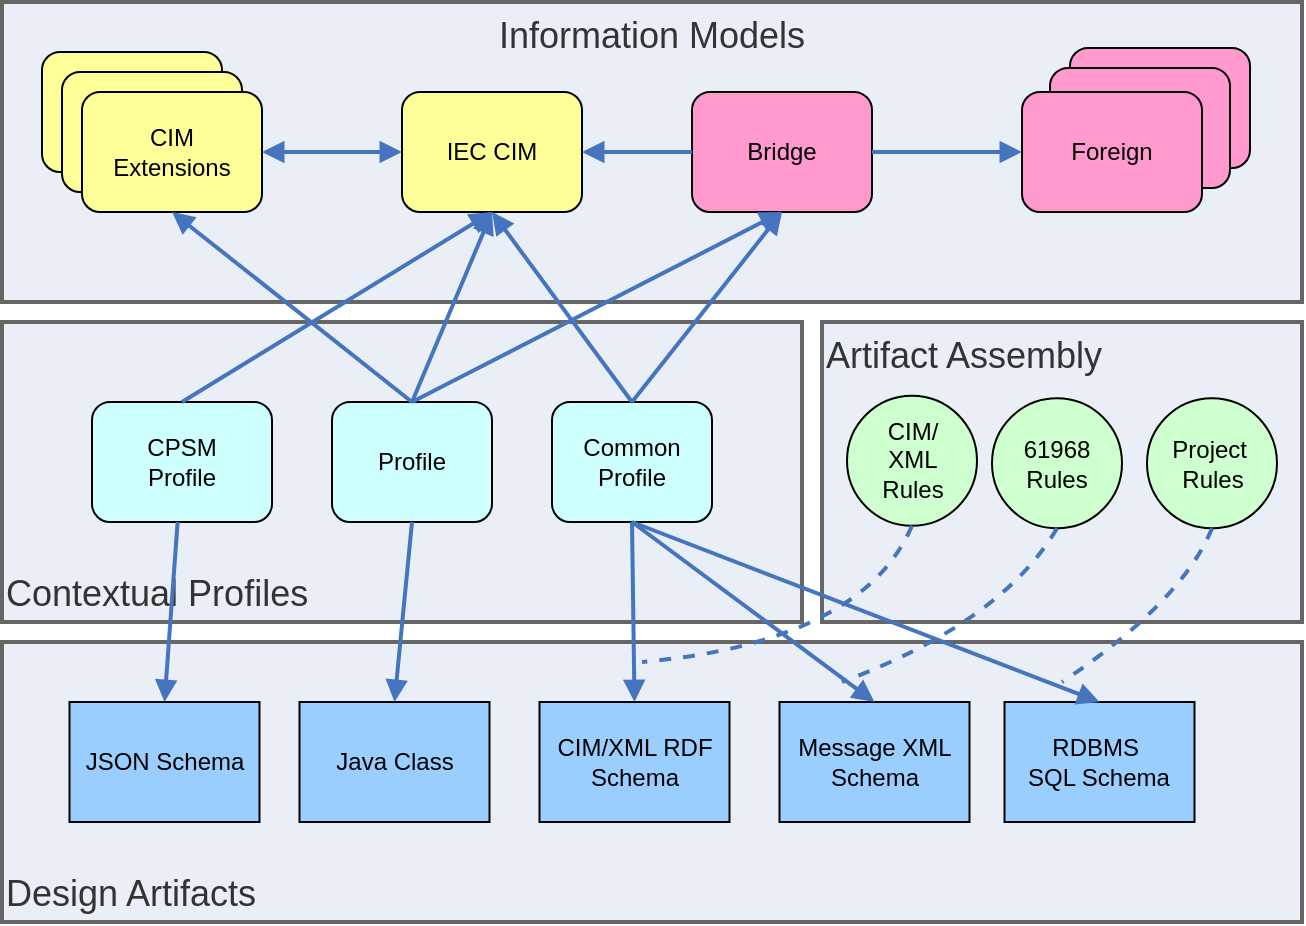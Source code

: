 <mxfile version="21.1.4" type="device">
  <diagram name="Page-1" id="RgcvsR22yqMReuRiCqdU">
    <mxGraphModel dx="1434" dy="764" grid="1" gridSize="10" guides="1" tooltips="1" connect="1" arrows="1" fold="1" page="1" pageScale="1" pageWidth="850" pageHeight="1100" math="0" shadow="0">
      <root>
        <mxCell id="0" />
        <mxCell id="1" parent="0" />
        <mxCell id="IqM0GeNSJMCuzy6EkJPF-1" value="Information Models" style="rounded=0;whiteSpace=wrap;html=1;fillColor=#eaeef6;fontColor=#333333;strokeColor=#666666;strokeWidth=2;fontSize=18;verticalAlign=top;" vertex="1" parent="1">
          <mxGeometry x="80" y="100" width="650" height="150" as="geometry" />
        </mxCell>
        <mxCell id="IqM0GeNSJMCuzy6EkJPF-2" value="Contextual Profiles" style="rounded=0;whiteSpace=wrap;html=1;fillColor=#eaeef6;fontColor=#333333;strokeColor=#666666;strokeWidth=2;align=left;verticalAlign=bottom;fontSize=18;" vertex="1" parent="1">
          <mxGeometry x="80" y="260" width="400" height="150" as="geometry" />
        </mxCell>
        <mxCell id="IqM0GeNSJMCuzy6EkJPF-3" value="Artifact Assembly" style="rounded=0;whiteSpace=wrap;html=1;fillColor=#eaeef6;fontColor=#333333;strokeColor=#666666;strokeWidth=2;fontSize=18;verticalAlign=top;align=left;" vertex="1" parent="1">
          <mxGeometry x="490" y="260" width="240" height="150" as="geometry" />
        </mxCell>
        <mxCell id="IqM0GeNSJMCuzy6EkJPF-4" value="Design Artifacts" style="rounded=0;whiteSpace=wrap;html=1;fillColor=#eaeef6;fontColor=#333333;strokeColor=#666666;strokeWidth=2;fontSize=18;verticalAlign=bottom;align=left;" vertex="1" parent="1">
          <mxGeometry x="80" y="420" width="650" height="140" as="geometry" />
        </mxCell>
        <mxCell id="IqM0GeNSJMCuzy6EkJPF-5" value="CPSM&lt;br&gt;Profile" style="rounded=1;whiteSpace=wrap;html=1;fillColor=#CEFFFF;strokeWidth=1;" vertex="1" parent="1">
          <mxGeometry x="125" y="300" width="90" height="60" as="geometry" />
        </mxCell>
        <mxCell id="IqM0GeNSJMCuzy6EkJPF-6" value="Profile" style="rounded=1;whiteSpace=wrap;html=1;fillColor=#CEFFFF;strokeWidth=1;" vertex="1" parent="1">
          <mxGeometry x="245" y="300" width="80" height="60" as="geometry" />
        </mxCell>
        <mxCell id="IqM0GeNSJMCuzy6EkJPF-7" value="Common Profile" style="rounded=1;whiteSpace=wrap;html=1;fillColor=#CEFFFF;strokeWidth=1;" vertex="1" parent="1">
          <mxGeometry x="355" y="300" width="80" height="60" as="geometry" />
        </mxCell>
        <mxCell id="IqM0GeNSJMCuzy6EkJPF-8" value="CIM/&lt;br&gt;XML&lt;br&gt;Rules" style="ellipse;whiteSpace=wrap;html=1;aspect=fixed;fillColor=#CEFFCE;" vertex="1" parent="1">
          <mxGeometry x="502.5" y="296.88" width="65" height="65" as="geometry" />
        </mxCell>
        <mxCell id="IqM0GeNSJMCuzy6EkJPF-9" value="61968&lt;br&gt;Rules" style="ellipse;whiteSpace=wrap;html=1;aspect=fixed;fillColor=#CEFFCE;" vertex="1" parent="1">
          <mxGeometry x="575" y="298.13" width="65" height="65" as="geometry" />
        </mxCell>
        <mxCell id="IqM0GeNSJMCuzy6EkJPF-10" value="Project&amp;nbsp;&lt;br&gt;Rules" style="ellipse;whiteSpace=wrap;html=1;aspect=fixed;fillColor=#CEFFCE;" vertex="1" parent="1">
          <mxGeometry x="652.5" y="298.13" width="65" height="65" as="geometry" />
        </mxCell>
        <mxCell id="IqM0GeNSJMCuzy6EkJPF-11" value="" style="rounded=1;whiteSpace=wrap;html=1;fillColor=#ffff99;strokeWidth=1;" vertex="1" parent="1">
          <mxGeometry x="100" y="125" width="90" height="60" as="geometry" />
        </mxCell>
        <mxCell id="IqM0GeNSJMCuzy6EkJPF-13" value="" style="rounded=1;whiteSpace=wrap;html=1;fillColor=#ffff99;strokeWidth=1;" vertex="1" parent="1">
          <mxGeometry x="110" y="135" width="90" height="60" as="geometry" />
        </mxCell>
        <mxCell id="IqM0GeNSJMCuzy6EkJPF-14" value="CIM&lt;br&gt;Extensions" style="rounded=1;whiteSpace=wrap;html=1;fillColor=#ffff99;strokeWidth=1;" vertex="1" parent="1">
          <mxGeometry x="120" y="145" width="90" height="60" as="geometry" />
        </mxCell>
        <mxCell id="IqM0GeNSJMCuzy6EkJPF-15" value="IEC CIM" style="rounded=1;whiteSpace=wrap;html=1;fillColor=#ffff99;strokeWidth=1;" vertex="1" parent="1">
          <mxGeometry x="280" y="145" width="90" height="60" as="geometry" />
        </mxCell>
        <mxCell id="IqM0GeNSJMCuzy6EkJPF-16" value="Bridge" style="rounded=1;whiteSpace=wrap;html=1;fillColor=#ff99ce;strokeWidth=1;" vertex="1" parent="1">
          <mxGeometry x="425" y="145" width="90" height="60" as="geometry" />
        </mxCell>
        <mxCell id="IqM0GeNSJMCuzy6EkJPF-17" value="" style="rounded=1;whiteSpace=wrap;html=1;fillColor=#ff99ce;strokeWidth=1;" vertex="1" parent="1">
          <mxGeometry x="614" y="123" width="90" height="60" as="geometry" />
        </mxCell>
        <mxCell id="IqM0GeNSJMCuzy6EkJPF-18" value="" style="rounded=1;whiteSpace=wrap;html=1;fillColor=#ff99ce;strokeWidth=1;" vertex="1" parent="1">
          <mxGeometry x="604" y="133" width="90" height="60" as="geometry" />
        </mxCell>
        <mxCell id="IqM0GeNSJMCuzy6EkJPF-19" value="Foreign" style="rounded=1;whiteSpace=wrap;html=1;fillColor=#ff99ce;strokeWidth=1;" vertex="1" parent="1">
          <mxGeometry x="590" y="145" width="90" height="60" as="geometry" />
        </mxCell>
        <mxCell id="IqM0GeNSJMCuzy6EkJPF-20" value="JSON Schema" style="rounded=0;whiteSpace=wrap;html=1;fillColor=#99ceff;" vertex="1" parent="1">
          <mxGeometry x="113.75" y="450" width="95" height="60" as="geometry" />
        </mxCell>
        <mxCell id="IqM0GeNSJMCuzy6EkJPF-21" value="Java Class" style="rounded=0;whiteSpace=wrap;html=1;fillColor=#99ceff;" vertex="1" parent="1">
          <mxGeometry x="228.75" y="450" width="95" height="60" as="geometry" />
        </mxCell>
        <mxCell id="IqM0GeNSJMCuzy6EkJPF-22" value="CIM/XML RDF Schema" style="rounded=0;whiteSpace=wrap;html=1;fillColor=#99ceff;" vertex="1" parent="1">
          <mxGeometry x="348.75" y="450" width="95" height="60" as="geometry" />
        </mxCell>
        <mxCell id="IqM0GeNSJMCuzy6EkJPF-23" value="Message XML Schema" style="rounded=0;whiteSpace=wrap;html=1;fillColor=#99ceff;" vertex="1" parent="1">
          <mxGeometry x="468.75" y="450" width="95" height="60" as="geometry" />
        </mxCell>
        <mxCell id="IqM0GeNSJMCuzy6EkJPF-24" value="RDBMS&amp;nbsp;&lt;br&gt;SQL Schema" style="rounded=0;whiteSpace=wrap;html=1;fillColor=#99ceff;" vertex="1" parent="1">
          <mxGeometry x="581.25" y="450" width="95" height="60" as="geometry" />
        </mxCell>
        <mxCell id="IqM0GeNSJMCuzy6EkJPF-25" value="" style="endArrow=block;html=1;rounded=0;strokeColor=#4475be;strokeWidth=2;endFill=1;entryX=0;entryY=0.5;entryDx=0;entryDy=0;exitX=1;exitY=0.5;exitDx=0;exitDy=0;" edge="1" parent="1" source="IqM0GeNSJMCuzy6EkJPF-16" target="IqM0GeNSJMCuzy6EkJPF-19">
          <mxGeometry width="50" height="50" relative="1" as="geometry">
            <mxPoint x="460" y="60" as="sourcePoint" />
            <mxPoint x="510" y="10" as="targetPoint" />
          </mxGeometry>
        </mxCell>
        <mxCell id="IqM0GeNSJMCuzy6EkJPF-26" value="" style="endArrow=block;html=1;rounded=0;strokeColor=#4475be;strokeWidth=2;endFill=1;entryX=1;entryY=0.5;entryDx=0;entryDy=0;exitX=0;exitY=0.5;exitDx=0;exitDy=0;" edge="1" parent="1" source="IqM0GeNSJMCuzy6EkJPF-16" target="IqM0GeNSJMCuzy6EkJPF-15">
          <mxGeometry width="50" height="50" relative="1" as="geometry">
            <mxPoint x="525" y="185" as="sourcePoint" />
            <mxPoint x="600" y="185" as="targetPoint" />
          </mxGeometry>
        </mxCell>
        <mxCell id="IqM0GeNSJMCuzy6EkJPF-27" value="" style="endArrow=block;html=1;rounded=0;strokeColor=#4475be;strokeWidth=2;endFill=1;entryX=0;entryY=0.5;entryDx=0;entryDy=0;exitX=1;exitY=0.5;exitDx=0;exitDy=0;startArrow=block;startFill=1;" edge="1" parent="1" source="IqM0GeNSJMCuzy6EkJPF-14" target="IqM0GeNSJMCuzy6EkJPF-15">
          <mxGeometry width="50" height="50" relative="1" as="geometry">
            <mxPoint x="435" y="185" as="sourcePoint" />
            <mxPoint x="380" y="185" as="targetPoint" />
          </mxGeometry>
        </mxCell>
        <mxCell id="IqM0GeNSJMCuzy6EkJPF-28" value="" style="endArrow=block;html=1;rounded=0;strokeColor=#4475be;strokeWidth=2;endFill=1;entryX=0.5;entryY=1;entryDx=0;entryDy=0;exitX=0.5;exitY=0;exitDx=0;exitDy=0;" edge="1" parent="1" source="IqM0GeNSJMCuzy6EkJPF-7" target="IqM0GeNSJMCuzy6EkJPF-15">
          <mxGeometry width="50" height="50" relative="1" as="geometry">
            <mxPoint x="435" y="185" as="sourcePoint" />
            <mxPoint x="380" y="185" as="targetPoint" />
          </mxGeometry>
        </mxCell>
        <mxCell id="IqM0GeNSJMCuzy6EkJPF-29" value="" style="endArrow=block;html=1;rounded=0;strokeColor=#4475be;strokeWidth=2;endFill=1;entryX=0.5;entryY=1;entryDx=0;entryDy=0;exitX=0.5;exitY=0;exitDx=0;exitDy=0;" edge="1" parent="1" source="IqM0GeNSJMCuzy6EkJPF-7" target="IqM0GeNSJMCuzy6EkJPF-16">
          <mxGeometry width="50" height="50" relative="1" as="geometry">
            <mxPoint x="405" y="310" as="sourcePoint" />
            <mxPoint x="335" y="215" as="targetPoint" />
          </mxGeometry>
        </mxCell>
        <mxCell id="IqM0GeNSJMCuzy6EkJPF-30" value="" style="curved=1;endArrow=none;html=1;rounded=0;endFill=0;dashed=1;strokeWidth=2;strokeColor=#4475BE;exitX=0.5;exitY=1;exitDx=0;exitDy=0;" edge="1" parent="1" source="IqM0GeNSJMCuzy6EkJPF-8">
          <mxGeometry width="50" height="50" relative="1" as="geometry">
            <mxPoint x="770" y="320" as="sourcePoint" />
            <mxPoint x="400" y="430" as="targetPoint" />
            <Array as="points">
              <mxPoint x="510" y="420" />
            </Array>
          </mxGeometry>
        </mxCell>
        <mxCell id="IqM0GeNSJMCuzy6EkJPF-31" value="" style="endArrow=block;html=1;rounded=0;strokeColor=#4475be;strokeWidth=2;endFill=1;entryX=0.5;entryY=1;entryDx=0;entryDy=0;exitX=0.5;exitY=0;exitDx=0;exitDy=0;" edge="1" parent="1" source="IqM0GeNSJMCuzy6EkJPF-6" target="IqM0GeNSJMCuzy6EkJPF-15">
          <mxGeometry width="50" height="50" relative="1" as="geometry">
            <mxPoint x="405" y="310" as="sourcePoint" />
            <mxPoint x="480" y="215" as="targetPoint" />
          </mxGeometry>
        </mxCell>
        <mxCell id="IqM0GeNSJMCuzy6EkJPF-32" value="" style="endArrow=block;html=1;rounded=0;strokeColor=#4475be;strokeWidth=2;endFill=1;entryX=0.5;entryY=1;entryDx=0;entryDy=0;exitX=0.5;exitY=0;exitDx=0;exitDy=0;" edge="1" parent="1" source="IqM0GeNSJMCuzy6EkJPF-6" target="IqM0GeNSJMCuzy6EkJPF-16">
          <mxGeometry width="50" height="50" relative="1" as="geometry">
            <mxPoint x="295" y="310" as="sourcePoint" />
            <mxPoint x="335" y="215" as="targetPoint" />
          </mxGeometry>
        </mxCell>
        <mxCell id="IqM0GeNSJMCuzy6EkJPF-33" value="" style="endArrow=block;html=1;rounded=0;strokeColor=#4475be;strokeWidth=2;endFill=1;entryX=0.5;entryY=1;entryDx=0;entryDy=0;exitX=0.5;exitY=0;exitDx=0;exitDy=0;" edge="1" parent="1" source="IqM0GeNSJMCuzy6EkJPF-6" target="IqM0GeNSJMCuzy6EkJPF-14">
          <mxGeometry width="50" height="50" relative="1" as="geometry">
            <mxPoint x="295" y="310" as="sourcePoint" />
            <mxPoint x="480" y="215" as="targetPoint" />
          </mxGeometry>
        </mxCell>
        <mxCell id="IqM0GeNSJMCuzy6EkJPF-34" value="" style="endArrow=block;html=1;rounded=0;strokeColor=#4475be;strokeWidth=2;endFill=1;entryX=0.5;entryY=1;entryDx=0;entryDy=0;exitX=0.5;exitY=0;exitDx=0;exitDy=0;" edge="1" parent="1" source="IqM0GeNSJMCuzy6EkJPF-5" target="IqM0GeNSJMCuzy6EkJPF-15">
          <mxGeometry width="50" height="50" relative="1" as="geometry">
            <mxPoint x="295" y="310" as="sourcePoint" />
            <mxPoint x="175" y="215" as="targetPoint" />
          </mxGeometry>
        </mxCell>
        <mxCell id="IqM0GeNSJMCuzy6EkJPF-35" value="" style="endArrow=block;html=1;rounded=0;strokeColor=#4475be;strokeWidth=2;endFill=1;entryX=0.5;entryY=0;entryDx=0;entryDy=0;" edge="1" parent="1" source="IqM0GeNSJMCuzy6EkJPF-5" target="IqM0GeNSJMCuzy6EkJPF-20">
          <mxGeometry width="50" height="50" relative="1" as="geometry">
            <mxPoint x="180" y="310" as="sourcePoint" />
            <mxPoint x="335" y="215" as="targetPoint" />
          </mxGeometry>
        </mxCell>
        <mxCell id="IqM0GeNSJMCuzy6EkJPF-36" value="" style="endArrow=block;html=1;rounded=0;strokeColor=#4475be;strokeWidth=2;endFill=1;entryX=0.5;entryY=0;entryDx=0;entryDy=0;exitX=0.5;exitY=1;exitDx=0;exitDy=0;" edge="1" parent="1" source="IqM0GeNSJMCuzy6EkJPF-6" target="IqM0GeNSJMCuzy6EkJPF-21">
          <mxGeometry width="50" height="50" relative="1" as="geometry">
            <mxPoint x="178" y="370" as="sourcePoint" />
            <mxPoint x="171" y="460" as="targetPoint" />
          </mxGeometry>
        </mxCell>
        <mxCell id="IqM0GeNSJMCuzy6EkJPF-37" value="" style="endArrow=block;html=1;rounded=0;strokeColor=#4475be;strokeWidth=2;endFill=1;entryX=0.5;entryY=0;entryDx=0;entryDy=0;exitX=0.5;exitY=1;exitDx=0;exitDy=0;" edge="1" parent="1" source="IqM0GeNSJMCuzy6EkJPF-7" target="IqM0GeNSJMCuzy6EkJPF-22">
          <mxGeometry width="50" height="50" relative="1" as="geometry">
            <mxPoint x="295" y="370" as="sourcePoint" />
            <mxPoint x="286" y="460" as="targetPoint" />
          </mxGeometry>
        </mxCell>
        <mxCell id="IqM0GeNSJMCuzy6EkJPF-38" value="" style="endArrow=block;html=1;rounded=0;strokeColor=#4475be;strokeWidth=2;endFill=1;entryX=0.5;entryY=0;entryDx=0;entryDy=0;exitX=0.5;exitY=1;exitDx=0;exitDy=0;" edge="1" parent="1" source="IqM0GeNSJMCuzy6EkJPF-7" target="IqM0GeNSJMCuzy6EkJPF-23">
          <mxGeometry width="50" height="50" relative="1" as="geometry">
            <mxPoint x="405" y="370" as="sourcePoint" />
            <mxPoint x="406" y="460" as="targetPoint" />
          </mxGeometry>
        </mxCell>
        <mxCell id="IqM0GeNSJMCuzy6EkJPF-39" value="" style="endArrow=block;html=1;rounded=0;strokeColor=#4475be;strokeWidth=2;endFill=1;entryX=0.5;entryY=0;entryDx=0;entryDy=0;exitX=0.5;exitY=1;exitDx=0;exitDy=0;" edge="1" parent="1" source="IqM0GeNSJMCuzy6EkJPF-7" target="IqM0GeNSJMCuzy6EkJPF-24">
          <mxGeometry width="50" height="50" relative="1" as="geometry">
            <mxPoint x="400" y="360" as="sourcePoint" />
            <mxPoint x="526" y="460" as="targetPoint" />
          </mxGeometry>
        </mxCell>
        <mxCell id="IqM0GeNSJMCuzy6EkJPF-40" value="" style="curved=1;endArrow=none;html=1;rounded=0;endFill=0;dashed=1;strokeWidth=2;strokeColor=#4475BE;exitX=0.5;exitY=1;exitDx=0;exitDy=0;" edge="1" parent="1" source="IqM0GeNSJMCuzy6EkJPF-9">
          <mxGeometry width="50" height="50" relative="1" as="geometry">
            <mxPoint x="545" y="372" as="sourcePoint" />
            <mxPoint x="500" y="440" as="targetPoint" />
            <Array as="points">
              <mxPoint x="580" y="410" />
            </Array>
          </mxGeometry>
        </mxCell>
        <mxCell id="IqM0GeNSJMCuzy6EkJPF-41" value="" style="curved=1;endArrow=none;html=1;rounded=0;endFill=0;dashed=1;strokeWidth=2;strokeColor=#4475BE;exitX=0.5;exitY=1;exitDx=0;exitDy=0;" edge="1" parent="1" source="IqM0GeNSJMCuzy6EkJPF-10">
          <mxGeometry width="50" height="50" relative="1" as="geometry">
            <mxPoint x="618" y="373" as="sourcePoint" />
            <mxPoint x="610" y="440" as="targetPoint" />
            <Array as="points">
              <mxPoint x="670" y="400" />
            </Array>
          </mxGeometry>
        </mxCell>
      </root>
    </mxGraphModel>
  </diagram>
</mxfile>

